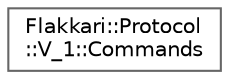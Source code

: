 digraph "Graphical Class Hierarchy"
{
 // LATEX_PDF_SIZE
  bgcolor="transparent";
  edge [fontname=Helvetica,fontsize=10,labelfontname=Helvetica,labelfontsize=10];
  node [fontname=Helvetica,fontsize=10,shape=box,height=0.2,width=0.4];
  rankdir="LR";
  Node0 [id="Node000000",label="Flakkari::Protocol\l::V_1::Commands",height=0.2,width=0.4,color="grey40", fillcolor="white", style="filled",URL="$da/ded/classFlakkari_1_1Protocol_1_1V__1_1_1Commands.html",tooltip=" "];
}
